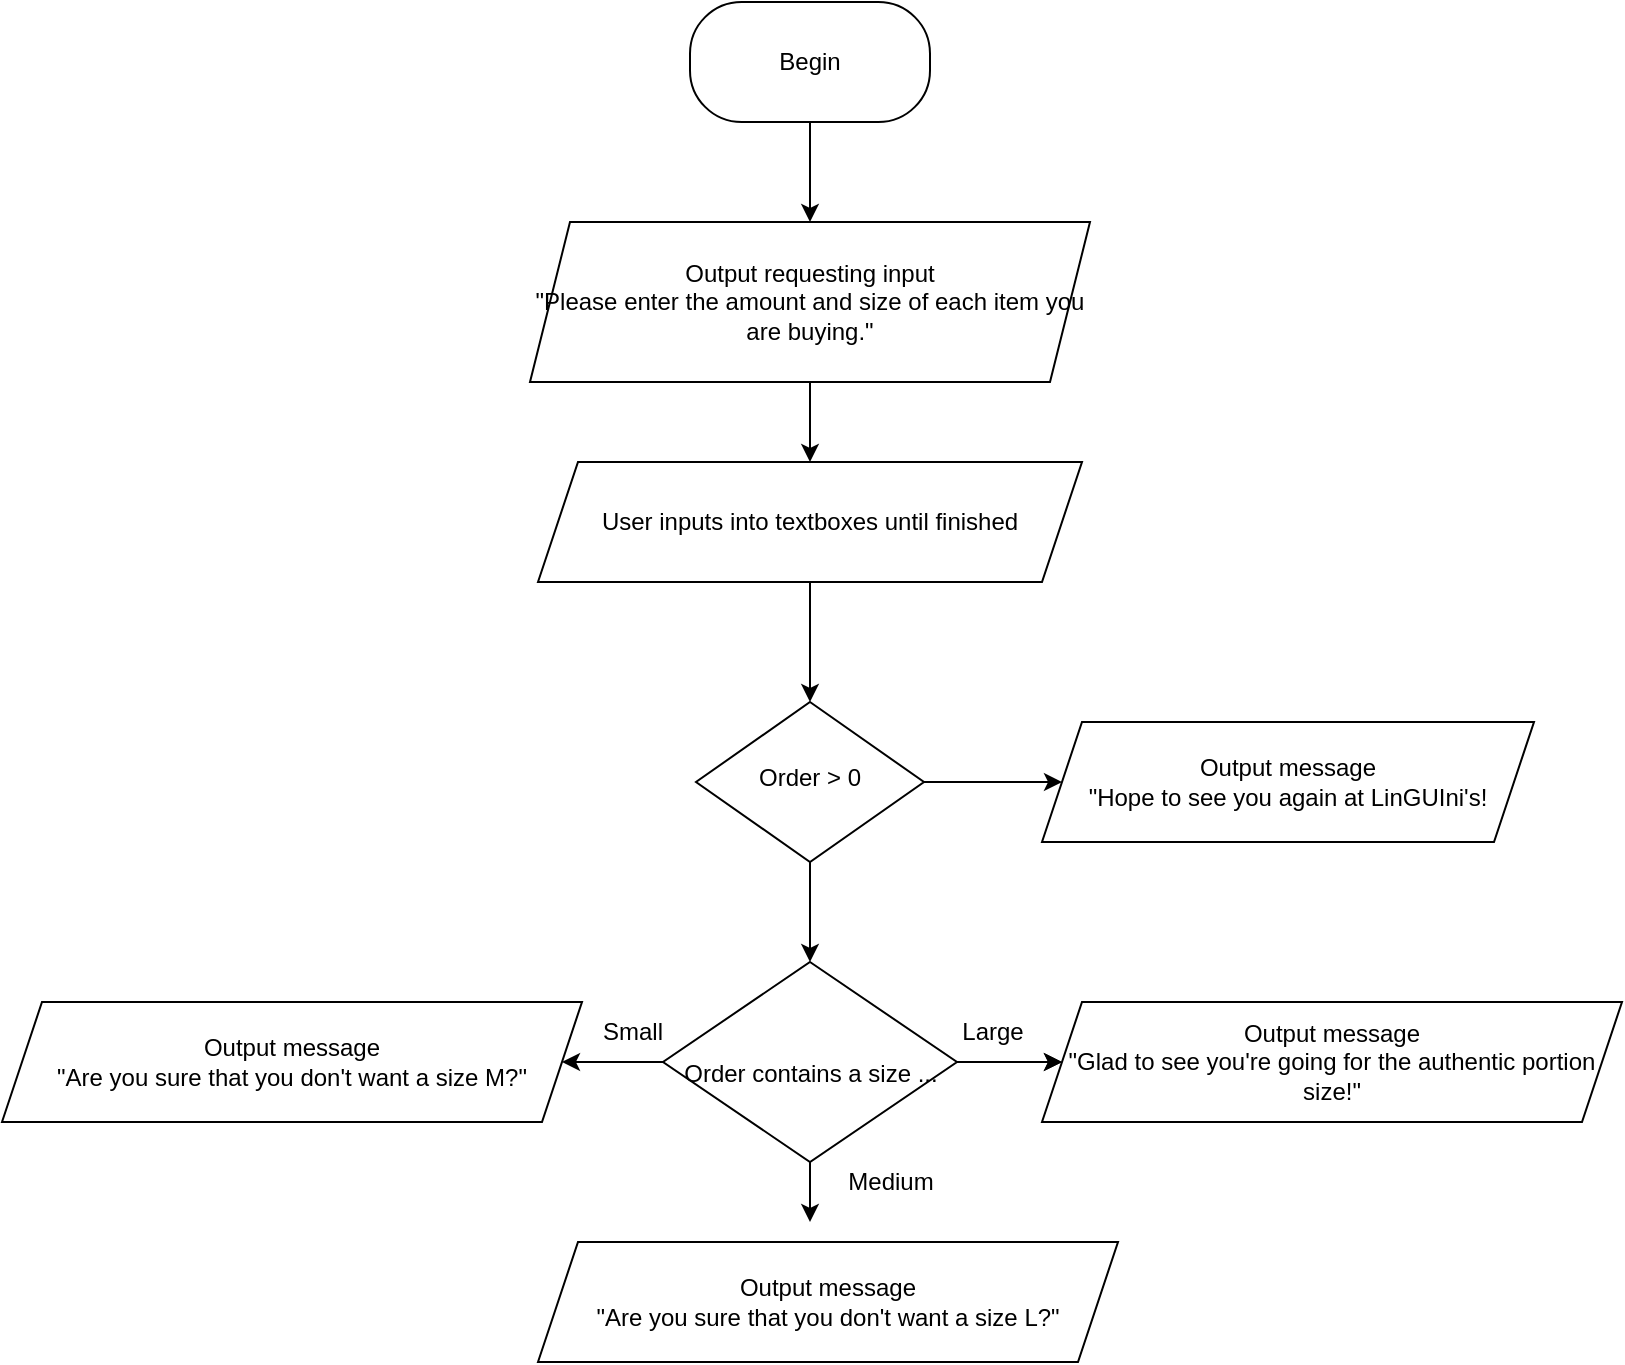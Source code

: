 <mxfile version="21.0.2" type="device"><diagram id="C5RBs43oDa-KdzZeNtuy" name="Page-1"><mxGraphModel dx="2261" dy="1965" grid="1" gridSize="10" guides="1" tooltips="1" connect="1" arrows="1" fold="1" page="1" pageScale="1" pageWidth="827" pageHeight="1169" math="0" shadow="0"><root><mxCell id="WIyWlLk6GJQsqaUBKTNV-0"/><mxCell id="WIyWlLk6GJQsqaUBKTNV-1" parent="WIyWlLk6GJQsqaUBKTNV-0"/><mxCell id="055CDrb4bGZEhWVadkGv-17" value="" style="edgeStyle=orthogonalEdgeStyle;rounded=0;orthogonalLoop=1;jettySize=auto;html=1;" parent="WIyWlLk6GJQsqaUBKTNV-1" source="WIyWlLk6GJQsqaUBKTNV-6" target="055CDrb4bGZEhWVadkGv-15" edge="1"><mxGeometry relative="1" as="geometry"/></mxCell><mxCell id="055CDrb4bGZEhWVadkGv-19" value="" style="edgeStyle=orthogonalEdgeStyle;rounded=0;orthogonalLoop=1;jettySize=auto;html=1;" parent="WIyWlLk6GJQsqaUBKTNV-1" source="WIyWlLk6GJQsqaUBKTNV-6" target="WIyWlLk6GJQsqaUBKTNV-10" edge="1"><mxGeometry relative="1" as="geometry"/></mxCell><mxCell id="WIyWlLk6GJQsqaUBKTNV-6" value="Order &amp;gt; 0" style="rhombus;whiteSpace=wrap;html=1;shadow=0;fontFamily=Helvetica;fontSize=12;align=center;strokeWidth=1;spacing=6;spacingTop=-4;" parent="WIyWlLk6GJQsqaUBKTNV-1" vertex="1"><mxGeometry x="317" y="210" width="114" height="80" as="geometry"/></mxCell><mxCell id="055CDrb4bGZEhWVadkGv-20" value="" style="edgeStyle=orthogonalEdgeStyle;rounded=0;orthogonalLoop=1;jettySize=auto;html=1;" parent="WIyWlLk6GJQsqaUBKTNV-1" source="WIyWlLk6GJQsqaUBKTNV-10" edge="1"><mxGeometry relative="1" as="geometry"><mxPoint x="374" y="470" as="targetPoint"/></mxGeometry></mxCell><mxCell id="CjezmWmzNHY_vqCi8dF6-3" value="" style="edgeStyle=orthogonalEdgeStyle;rounded=0;orthogonalLoop=1;jettySize=auto;html=1;" edge="1" parent="WIyWlLk6GJQsqaUBKTNV-1" source="WIyWlLk6GJQsqaUBKTNV-10" target="CjezmWmzNHY_vqCi8dF6-1"><mxGeometry relative="1" as="geometry"/></mxCell><mxCell id="CjezmWmzNHY_vqCi8dF6-4" value="" style="edgeStyle=orthogonalEdgeStyle;rounded=0;orthogonalLoop=1;jettySize=auto;html=1;" edge="1" parent="WIyWlLk6GJQsqaUBKTNV-1" source="WIyWlLk6GJQsqaUBKTNV-10" target="CjezmWmzNHY_vqCi8dF6-1"><mxGeometry relative="1" as="geometry"/></mxCell><mxCell id="CjezmWmzNHY_vqCi8dF6-9" value="" style="edgeStyle=orthogonalEdgeStyle;rounded=0;orthogonalLoop=1;jettySize=auto;html=1;" edge="1" parent="WIyWlLk6GJQsqaUBKTNV-1" source="WIyWlLk6GJQsqaUBKTNV-10" target="CjezmWmzNHY_vqCi8dF6-8"><mxGeometry relative="1" as="geometry"/></mxCell><mxCell id="WIyWlLk6GJQsqaUBKTNV-10" value="&lt;br&gt;Order contains a size ..." style="rhombus;whiteSpace=wrap;html=1;shadow=0;fontFamily=Helvetica;fontSize=12;align=center;strokeWidth=1;spacing=6;spacingTop=-4;" parent="WIyWlLk6GJQsqaUBKTNV-1" vertex="1"><mxGeometry x="300.5" y="340" width="147" height="100" as="geometry"/></mxCell><mxCell id="055CDrb4bGZEhWVadkGv-9" value="" style="edgeStyle=orthogonalEdgeStyle;rounded=0;orthogonalLoop=1;jettySize=auto;html=1;" parent="WIyWlLk6GJQsqaUBKTNV-1" source="055CDrb4bGZEhWVadkGv-1" target="055CDrb4bGZEhWVadkGv-6" edge="1"><mxGeometry relative="1" as="geometry"/></mxCell><mxCell id="055CDrb4bGZEhWVadkGv-1" value="Begin" style="rounded=1;whiteSpace=wrap;html=1;arcSize=43;" parent="WIyWlLk6GJQsqaUBKTNV-1" vertex="1"><mxGeometry x="314" y="-140" width="120" height="60" as="geometry"/></mxCell><mxCell id="055CDrb4bGZEhWVadkGv-18" value="" style="edgeStyle=orthogonalEdgeStyle;rounded=0;orthogonalLoop=1;jettySize=auto;html=1;" parent="WIyWlLk6GJQsqaUBKTNV-1" source="055CDrb4bGZEhWVadkGv-4" target="WIyWlLk6GJQsqaUBKTNV-6" edge="1"><mxGeometry relative="1" as="geometry"/></mxCell><mxCell id="055CDrb4bGZEhWVadkGv-4" value="User inputs into textboxes until finished" style="shape=parallelogram;perimeter=parallelogramPerimeter;whiteSpace=wrap;html=1;fixedSize=1;" parent="WIyWlLk6GJQsqaUBKTNV-1" vertex="1"><mxGeometry x="238" y="90" width="272" height="60" as="geometry"/></mxCell><mxCell id="055CDrb4bGZEhWVadkGv-8" style="edgeStyle=orthogonalEdgeStyle;rounded=0;orthogonalLoop=1;jettySize=auto;html=1;entryX=0.5;entryY=0;entryDx=0;entryDy=0;" parent="WIyWlLk6GJQsqaUBKTNV-1" source="055CDrb4bGZEhWVadkGv-6" target="055CDrb4bGZEhWVadkGv-4" edge="1"><mxGeometry relative="1" as="geometry"/></mxCell><mxCell id="055CDrb4bGZEhWVadkGv-6" value="Output requesting input&lt;br&gt;&quot;Please enter the amount and size of each item you are buying.&quot;" style="shape=parallelogram;perimeter=parallelogramPerimeter;whiteSpace=wrap;html=1;fixedSize=1;" parent="WIyWlLk6GJQsqaUBKTNV-1" vertex="1"><mxGeometry x="234" y="-30" width="280" height="80" as="geometry"/></mxCell><mxCell id="055CDrb4bGZEhWVadkGv-15" value="Output message&lt;br&gt;&quot;Hope to see you again at LinGUIni's!" style="shape=parallelogram;perimeter=parallelogramPerimeter;whiteSpace=wrap;html=1;fixedSize=1;" parent="WIyWlLk6GJQsqaUBKTNV-1" vertex="1"><mxGeometry x="490" y="220" width="246" height="60" as="geometry"/></mxCell><mxCell id="CjezmWmzNHY_vqCi8dF6-1" value="Output message&lt;br&gt;&quot;Glad to see you're going for the authentic portion size!&quot;" style="shape=parallelogram;perimeter=parallelogramPerimeter;whiteSpace=wrap;html=1;fixedSize=1;" vertex="1" parent="WIyWlLk6GJQsqaUBKTNV-1"><mxGeometry x="490" y="360" width="290" height="60" as="geometry"/></mxCell><mxCell id="CjezmWmzNHY_vqCi8dF6-5" value="Small" style="text;html=1;align=center;verticalAlign=middle;resizable=0;points=[];autosize=1;strokeColor=none;fillColor=none;" vertex="1" parent="WIyWlLk6GJQsqaUBKTNV-1"><mxGeometry x="260" y="360" width="50" height="30" as="geometry"/></mxCell><mxCell id="CjezmWmzNHY_vqCi8dF6-6" value="Medium" style="text;html=1;align=center;verticalAlign=middle;resizable=0;points=[];autosize=1;strokeColor=none;fillColor=none;" vertex="1" parent="WIyWlLk6GJQsqaUBKTNV-1"><mxGeometry x="379" y="435" width="70" height="30" as="geometry"/></mxCell><mxCell id="CjezmWmzNHY_vqCi8dF6-7" value="Output message&lt;br&gt;&quot;Are you sure that you don't want a size L?&quot;" style="shape=parallelogram;perimeter=parallelogramPerimeter;whiteSpace=wrap;html=1;fixedSize=1;" vertex="1" parent="WIyWlLk6GJQsqaUBKTNV-1"><mxGeometry x="238" y="480" width="290" height="60" as="geometry"/></mxCell><mxCell id="CjezmWmzNHY_vqCi8dF6-8" value="Output message&lt;br&gt;&quot;Are you sure that you don't want a size M?&quot;" style="shape=parallelogram;perimeter=parallelogramPerimeter;whiteSpace=wrap;html=1;fixedSize=1;" vertex="1" parent="WIyWlLk6GJQsqaUBKTNV-1"><mxGeometry x="-30" y="360" width="290" height="60" as="geometry"/></mxCell><mxCell id="CjezmWmzNHY_vqCi8dF6-10" value="Large" style="text;html=1;align=center;verticalAlign=middle;resizable=0;points=[];autosize=1;strokeColor=none;fillColor=none;" vertex="1" parent="WIyWlLk6GJQsqaUBKTNV-1"><mxGeometry x="440" y="360" width="50" height="30" as="geometry"/></mxCell></root></mxGraphModel></diagram></mxfile>